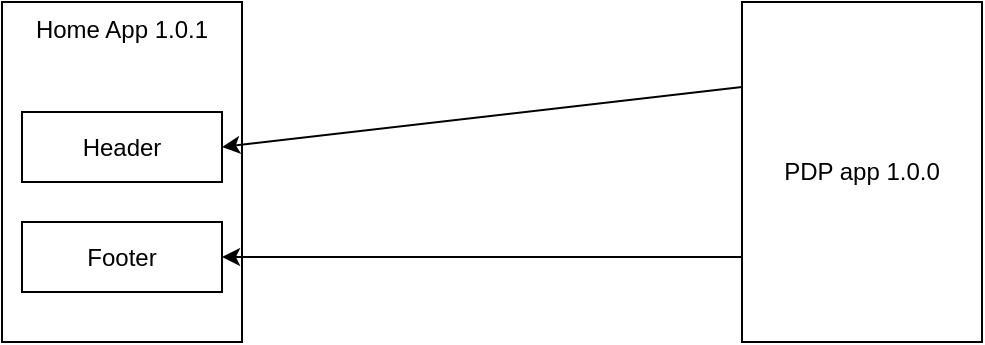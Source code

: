 <mxfile>
    <diagram id="fD4Y8431O6kWcKtNe2GR" name="Page-1">
        <mxGraphModel dx="650" dy="496" grid="1" gridSize="10" guides="1" tooltips="1" connect="1" arrows="1" fold="1" page="1" pageScale="1" pageWidth="827" pageHeight="1169" math="0" shadow="0">
            <root>
                <mxCell id="0"/>
                <mxCell id="1" parent="0"/>
                <mxCell id="2" value="Home App 1.0.1" style="whiteSpace=wrap;html=1;horizontal=1;verticalAlign=top;" vertex="1" parent="1">
                    <mxGeometry x="80" y="100" width="120" height="170" as="geometry"/>
                </mxCell>
                <mxCell id="6" style="edgeStyle=none;html=1;exitX=0;exitY=0.25;exitDx=0;exitDy=0;entryX=1;entryY=0.5;entryDx=0;entryDy=0;" edge="1" parent="1" source="3" target="4">
                    <mxGeometry relative="1" as="geometry"/>
                </mxCell>
                <mxCell id="7" style="edgeStyle=none;html=1;exitX=0;exitY=0.75;exitDx=0;exitDy=0;entryX=1;entryY=0.5;entryDx=0;entryDy=0;" edge="1" parent="1" source="3" target="5">
                    <mxGeometry relative="1" as="geometry"/>
                </mxCell>
                <mxCell id="3" value="PDP app 1.0.0" style="whiteSpace=wrap;html=1;" vertex="1" parent="1">
                    <mxGeometry x="450" y="100" width="120" height="170" as="geometry"/>
                </mxCell>
                <mxCell id="4" value="Header" style="rounded=0;whiteSpace=wrap;html=1;" vertex="1" parent="1">
                    <mxGeometry x="90" y="155" width="100" height="35" as="geometry"/>
                </mxCell>
                <mxCell id="5" value="Footer" style="rounded=0;whiteSpace=wrap;html=1;" vertex="1" parent="1">
                    <mxGeometry x="90" y="210" width="100" height="35" as="geometry"/>
                </mxCell>
            </root>
        </mxGraphModel>
    </diagram>
</mxfile>